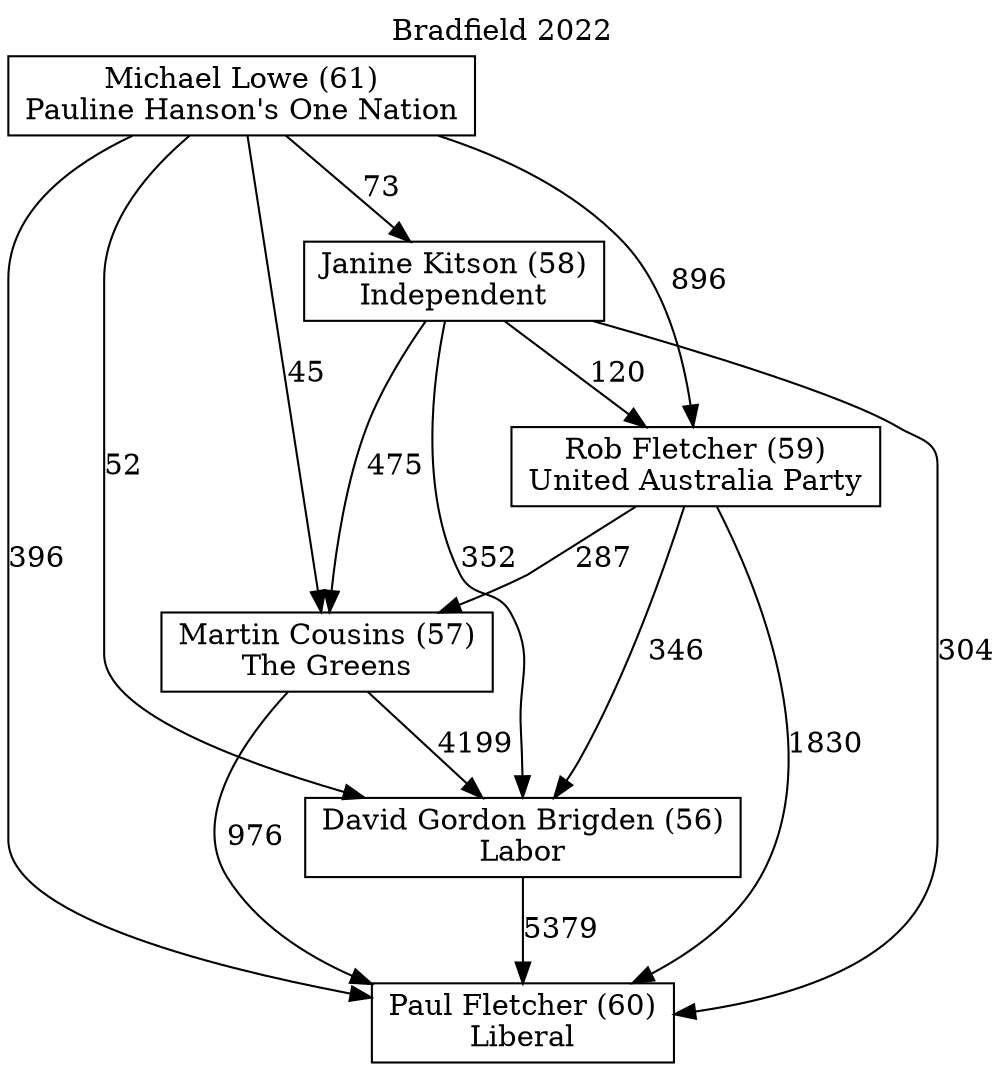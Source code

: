 // House preference flow
digraph "Paul Fletcher (60)_Bradfield_2022" {
	graph [label="Bradfield 2022" labelloc=t mclimit=2]
	node [shape=box]
	"Paul Fletcher (60)" [label="Paul Fletcher (60)
Liberal"]
	"David Gordon Brigden (56)" [label="David Gordon Brigden (56)
Labor"]
	"Martin Cousins (57)" [label="Martin Cousins (57)
The Greens"]
	"Rob Fletcher (59)" [label="Rob Fletcher (59)
United Australia Party"]
	"Janine Kitson (58)" [label="Janine Kitson (58)
Independent"]
	"Michael Lowe (61)" [label="Michael Lowe (61)
Pauline Hanson's One Nation"]
	"David Gordon Brigden (56)" -> "Paul Fletcher (60)" [label=5379]
	"Martin Cousins (57)" -> "David Gordon Brigden (56)" [label=4199]
	"Rob Fletcher (59)" -> "Martin Cousins (57)" [label=287]
	"Janine Kitson (58)" -> "Rob Fletcher (59)" [label=120]
	"Michael Lowe (61)" -> "Janine Kitson (58)" [label=73]
	"Martin Cousins (57)" -> "Paul Fletcher (60)" [label=976]
	"Rob Fletcher (59)" -> "Paul Fletcher (60)" [label=1830]
	"Janine Kitson (58)" -> "Paul Fletcher (60)" [label=304]
	"Michael Lowe (61)" -> "Paul Fletcher (60)" [label=396]
	"Michael Lowe (61)" -> "Rob Fletcher (59)" [label=896]
	"Janine Kitson (58)" -> "Martin Cousins (57)" [label=475]
	"Michael Lowe (61)" -> "Martin Cousins (57)" [label=45]
	"Rob Fletcher (59)" -> "David Gordon Brigden (56)" [label=346]
	"Janine Kitson (58)" -> "David Gordon Brigden (56)" [label=352]
	"Michael Lowe (61)" -> "David Gordon Brigden (56)" [label=52]
}

